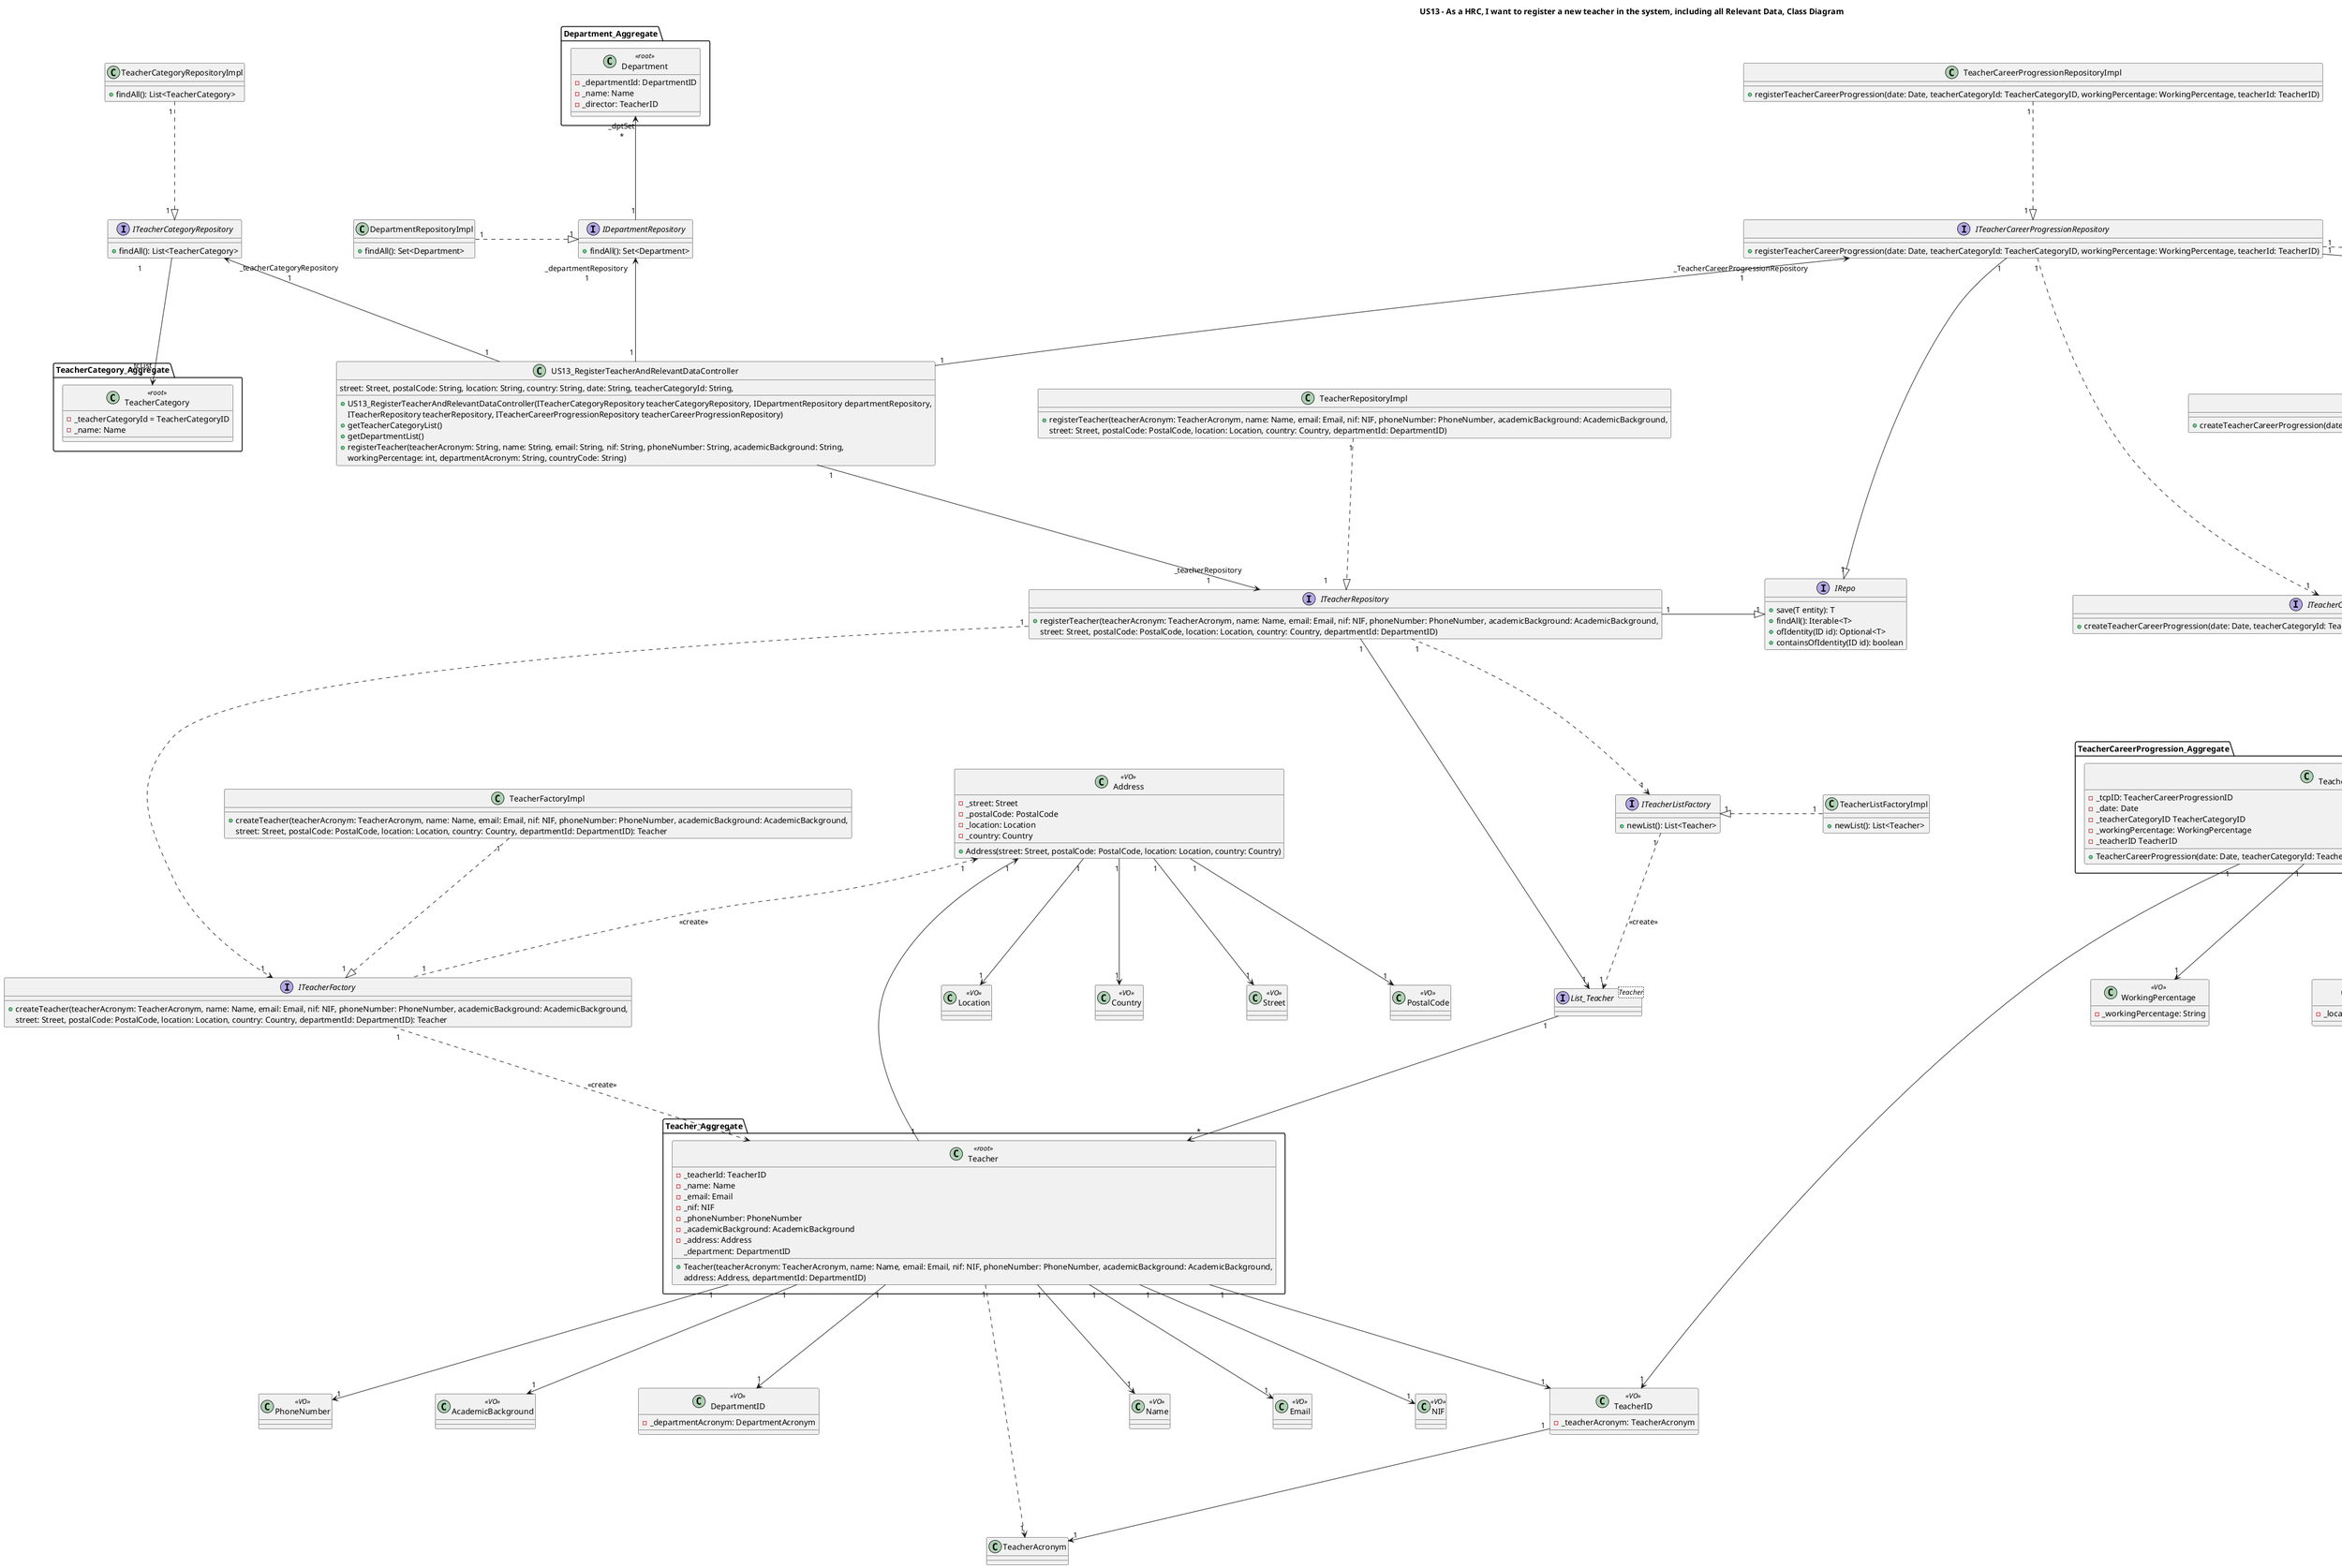 @startuml
top to bottom direction
title US13 - As a HRC, I want to register a new teacher in the system, including all Relevant Data, Class Diagram
skinparam ranksep 180
skinparam nodesep 180

'--- Classes and interfaces ---

class US13_RegisterTeacherAndRelevantDataController {
    +US13_RegisterTeacherAndRelevantDataController(ITeacherCategoryRepository teacherCategoryRepository, IDepartmentRepository departmentRepository,
        ITeacherRepository teacherRepository, ITeacherCareerProgressionRepository teacherCareerProgressionRepository)
    +getTeacherCategoryList()
    +getDepartmentList()
    +registerTeacher(teacherAcronym: String, name: String, email: String, nif: String, phoneNumber: String, academicBackground: String,
        street: Street, postalCode: String, location: String, country: String, date: String, teacherCategoryId: String,
         workingPercentage: int, departmentAcronym: String, countryCode: String)
}

interface ITeacherCategoryRepository {
    +findAll(): List<TeacherCategory>
}

class TeacherCategoryRepositoryImpl {
    +findAll(): List<TeacherCategory>
}

interface IDepartmentRepository {
    +findAll(): Set<Department>
}

class DepartmentRepositoryImpl {
    +findAll(): Set<Department>
}

interface ITeacherRepository {
    +registerTeacher(teacherAcronym: TeacherAcronym, name: Name, email: Email, nif: NIF, phoneNumber: PhoneNumber, academicBackground: AcademicBackground,
        street: Street, postalCode: PostalCode, location: Location, country: Country, departmentId: DepartmentID)
}

class TeacherRepositoryImpl {
    +registerTeacher(teacherAcronym: TeacherAcronym, name: Name, email: Email, nif: NIF, phoneNumber: PhoneNumber, academicBackground: AcademicBackground,
        street: Street, postalCode: PostalCode, location: Location, country: Country, departmentId: DepartmentID)
}

interface ITeacherFactory {
    +createTeacher(teacherAcronym: TeacherAcronym, name: Name, email: Email, nif: NIF, phoneNumber: PhoneNumber, academicBackground: AcademicBackground,
        street: Street, postalCode: PostalCode, location: Location, country: Country, departmentId: DepartmentID): Teacher
}

class TeacherFactoryImpl {
    +createTeacher(teacherAcronym: TeacherAcronym, name: Name, email: Email, nif: NIF, phoneNumber: PhoneNumber, academicBackground: AcademicBackground,
        street: Street, postalCode: PostalCode, location: Location, country: Country, departmentId: DepartmentID): Teacher
}

interface ITeacherListFactory {
    +newList(): List<Teacher>
}

class TeacherListFactoryImpl {
    +newList(): List<Teacher>
}

interface List_TeacherCareerProgression <TeacherCareerProgression> {
}

interface List_Teacher <Teacher> {
}

interface IRepo {
    +save(T entity): T
    +findAll(): Iterable<T>
    +ofIdentity(ID id): Optional<T>
    +containsOfIdentity(ID id): boolean
}

package Teacher_Aggregate {
    class Teacher <<root>> {
        -_teacherId: TeacherID
        -_name: Name
        -_email: Email
        -_nif: NIF
        -_phoneNumber: PhoneNumber
        -_academicBackground: AcademicBackground
        -_address: Address
        _department: DepartmentID
        +Teacher(teacherAcronym: TeacherAcronym, name: Name, email: Email, nif: NIF, phoneNumber: PhoneNumber, academicBackground: AcademicBackground,
            address: Address, departmentId: DepartmentID)
     }
 }

interface ITeacherCareerProgressionRepository {
    +registerTeacherCareerProgression(date: Date, teacherCategoryId: TeacherCategoryID, workingPercentage: WorkingPercentage, teacherId: TeacherID)
}

class TeacherCareerProgressionRepositoryImpl {
    +registerTeacherCareerProgression(date: Date, teacherCategoryId: TeacherCategoryID, workingPercentage: WorkingPercentage, teacherId: TeacherID)
}

interface ITeacherCareerProgressionFactory {
    +createTeacherCareerProgression(date: Date, teacherCategoryId: TeacherCategoryID, workingPercentage: WorkingPercentage, teacherId: TeacherID)
}

class TeacherCareerProgressionFactoryImpl {
    +createTeacherCareerProgression(date: Date, teacherCategoryId: TeacherCategoryID, workingPercentage: WorkingPercentage, teacherId: TeacherID)
}

package TeacherCareerProgression_Aggregate {
    class TeacherCareerProgression <<root>> {
        -_tcpID: TeacherCareerProgressionID
        -_date: Date
        -_teacherCategoryID TeacherCategoryID
        -_workingPercentage: WorkingPercentage
        -_teacherID TeacherID
        +TeacherCareerProgression(date: Date, teacherCategoryId: TeacherCategoryID, workingPercentage: WorkingPercentage, teacherId: TeacherID)
    }
}

interface ITeacherCareerProgressionListFactory {
    +newArrayList(): List<TeacherCareerProgression>
}

class TeacherCareerProgressionListFactory {
    +newArrayList(): List<TeacherCareerProgression>
}

package TeacherCategory_Aggregate {
    class TeacherCategory <<root>> {
    -_teacherCategoryId = TeacherCategoryID
    -_name: Name
    }
}

package Department_Aggregate {
    class Department <<root>> {
    -_departmentId: DepartmentID
    -_name: Name
    -_director: TeacherID
    }
}

'--- VOs ---

class TeacherID <<VO>> {
    -_teacherAcronym: TeacherAcronym
}

class Name <<VO>> {
}

class Email <<VO>> {
}

class NIF <<VO>> {
}

class PhoneNumber <<VO>> {
}

class Street <<VO>> {
}

class PostalCode <<VO>> {
}

class Location <<VO>> {
}

class Country <<VO>> {
}

class AcademicBackground <<VO>> {
}

class WorkingPercentage <<VO>> {
    -_workingPercentage: String
}

class Date <<VO>> {
    -_localDate: LocalDate
}

class DepartmentID <<VO>> {
    -_departmentAcronym: DepartmentAcronym
}

class TeacherCategoryID <<VO>> {
    -_id: UUID
}

class Address <<VO>> {
-_street: Street
 -_postalCode: PostalCode
 -_location: Location
 -_country: Country
 +Address(street: Street, postalCode: PostalCode, location: Location, country: Country)
}

'--- Relations ---

US13_RegisterTeacherAndRelevantDataController "\n1" -u-> "_teacherCategoryRepository \n1" ITeacherCategoryRepository
TeacherCategoryRepositoryImpl "1 " ..|> "1  " ITeacherCategoryRepository
ITeacherCategoryRepository "1\t\t" --> "_tcList\n*" TeacherCategory

US13_RegisterTeacherAndRelevantDataController "1 " -u-> "_departmentRepository \n1" IDepartmentRepository
DepartmentRepositoryImpl "1" .r.|> " 1" IDepartmentRepository
IDepartmentRepository " 1" -u-> "_dptSet\n*" Department

US13_RegisterTeacherAndRelevantDataController "1" --> "_teacherRepository \n1" ITeacherRepository
TeacherRepositoryImpl "1" ..|> "1         " ITeacherRepository
ITeacherRepository "1 " ..> "1 " ITeacherListFactory
ITeacherRepository "1" --> "1" List_Teacher
TeacherListFactoryImpl "1 " .l.|> "1 " ITeacherListFactory
ITeacherListFactory "1 " ..> "1" List_Teacher: <<create>>
List_Teacher "1 " --> "*" Teacher
ITeacherRepository "1" -r-|> "1" IRepo

ITeacherRepository "1" ..> "1" ITeacherFactory
TeacherFactoryImpl "1  " ..|> "1  " ITeacherFactory
ITeacherFactory "1" .u.> "1" Address: <<create>>
ITeacherFactory "1  " ..> "1  " Teacher: <<create>>

Teacher "1" --> "1" Address

US13_RegisterTeacherAndRelevantDataController "\n1" -u-> "_TeacherCareerProgressionRepository \n1" ITeacherCareerProgressionRepository
TeacherCareerProgressionRepositoryImpl "1 " ..|> "1  " ITeacherCareerProgressionRepository
ITeacherCareerProgressionRepository "1" ..> "1" ITeacherCareerProgressionFactory
TeacherCareerProgressionFactoryImpl "1  " ..|> "1  " ITeacherCareerProgressionFactory
ITeacherCareerProgressionFactory "1   " ..> "1 " TeacherCareerProgression: <<create>>
ITeacherCareerProgressionRepository "1" ..> "1" ITeacherCareerProgressionListFactory
TeacherCareerProgressionListFactory "1" ..|> "1" ITeacherCareerProgressionListFactory
ITeacherCareerProgressionListFactory "1" ..> "1" List_TeacherCareerProgression: <<create>>
List_TeacherCareerProgression "1" --> "1..*\t\t" TeacherCareerProgression
ITeacherCareerProgressionRepository "1" --> "1" List_TeacherCareerProgression
ITeacherCareerProgressionRepository "1" --|> "1" IRepo

'--- DTO Connections ---

Teacher "1" ..> "1" TeacherAcronym
Teacher "1" --> "1" TeacherID
Teacher "1" --> "1" Name
Teacher "1" --> "1" Email
Teacher "1" --> "1" NIF
Teacher "1" --> "1" PhoneNumber
Teacher "1" --> "1" AcademicBackground
Teacher "1" --> "1" DepartmentID

TeacherID "1" --> "1" TeacherAcronym

Address "1" --> "1" Street
Address "1" --> "1" PostalCode
Address "1" --> "1" Location
Address "1" --> "1" Country

TeacherCareerProgression "1" --> "1" Date
TeacherCareerProgression "1" --> "1" TeacherCategoryID
TeacherCareerProgression "1" --> "1" TeacherID
TeacherCareerProgression "1" --> "1" WorkingPercentage
@enduml